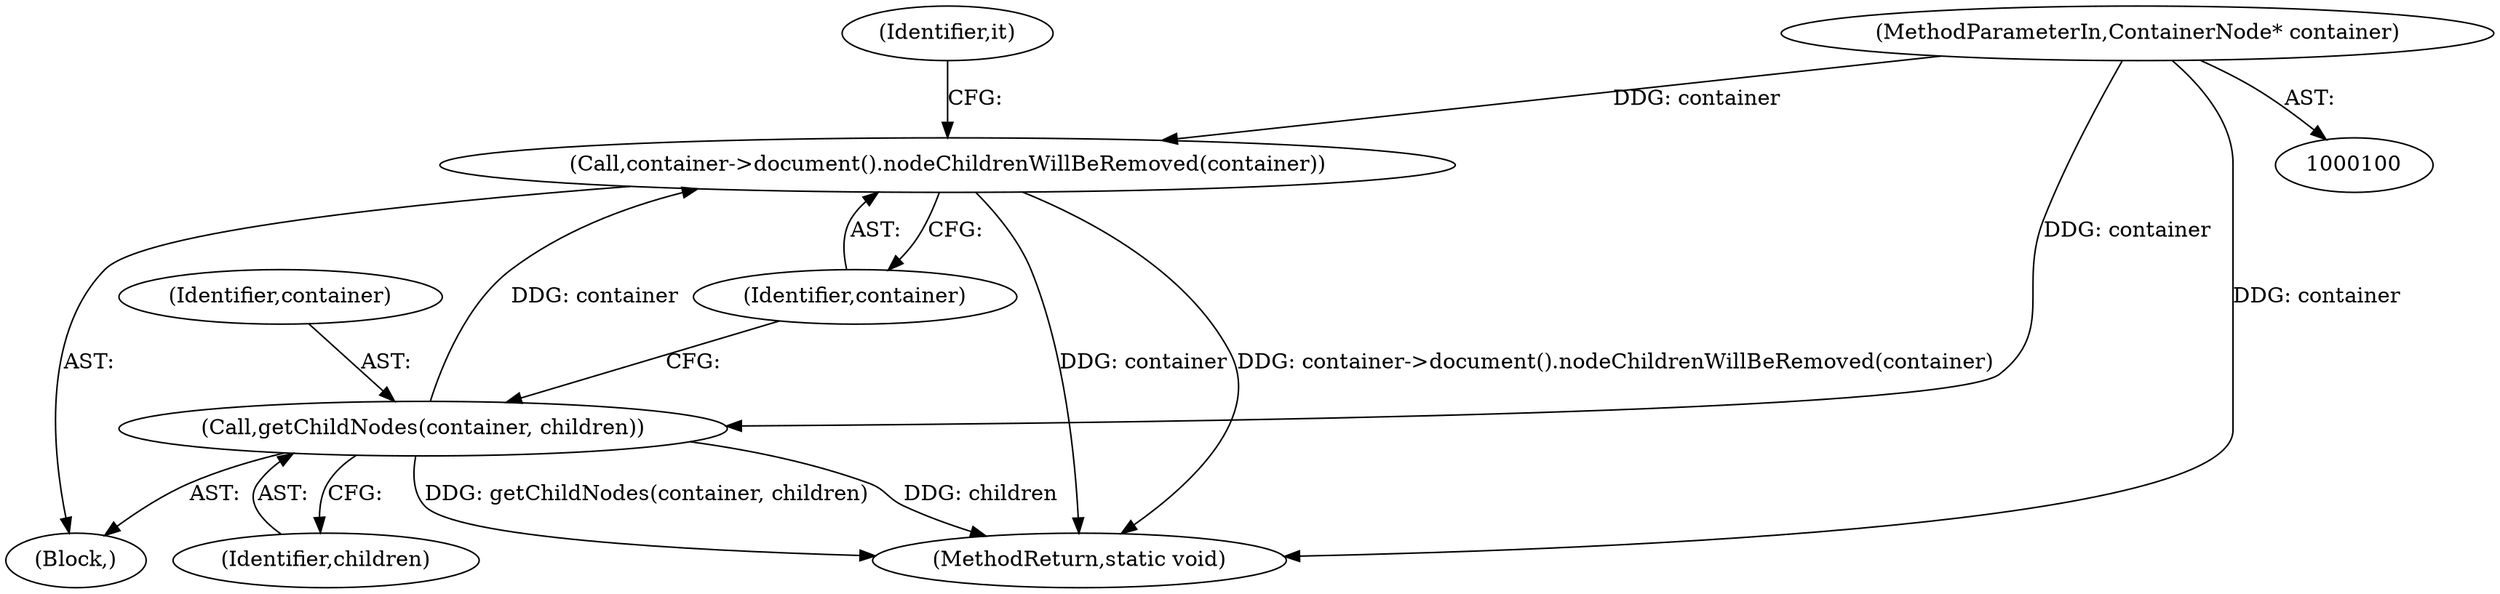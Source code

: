 digraph "1_Chrome_f084d7007f67809ef116ee6b11f251bf3c9ed895_0@pointer" {
"1000107" [label="(Call,container->document().nodeChildrenWillBeRemoved(container))"];
"1000104" [label="(Call,getChildNodes(container, children))"];
"1000101" [label="(MethodParameterIn,ContainerNode* container)"];
"1000105" [label="(Identifier,container)"];
"1000113" [label="(Identifier,it)"];
"1000101" [label="(MethodParameterIn,ContainerNode* container)"];
"1000132" [label="(MethodReturn,static void)"];
"1000108" [label="(Identifier,container)"];
"1000107" [label="(Call,container->document().nodeChildrenWillBeRemoved(container))"];
"1000104" [label="(Call,getChildNodes(container, children))"];
"1000102" [label="(Block,)"];
"1000106" [label="(Identifier,children)"];
"1000107" -> "1000102"  [label="AST: "];
"1000107" -> "1000108"  [label="CFG: "];
"1000108" -> "1000107"  [label="AST: "];
"1000113" -> "1000107"  [label="CFG: "];
"1000107" -> "1000132"  [label="DDG: container"];
"1000107" -> "1000132"  [label="DDG: container->document().nodeChildrenWillBeRemoved(container)"];
"1000104" -> "1000107"  [label="DDG: container"];
"1000101" -> "1000107"  [label="DDG: container"];
"1000104" -> "1000102"  [label="AST: "];
"1000104" -> "1000106"  [label="CFG: "];
"1000105" -> "1000104"  [label="AST: "];
"1000106" -> "1000104"  [label="AST: "];
"1000108" -> "1000104"  [label="CFG: "];
"1000104" -> "1000132"  [label="DDG: getChildNodes(container, children)"];
"1000104" -> "1000132"  [label="DDG: children"];
"1000101" -> "1000104"  [label="DDG: container"];
"1000101" -> "1000100"  [label="AST: "];
"1000101" -> "1000132"  [label="DDG: container"];
}
